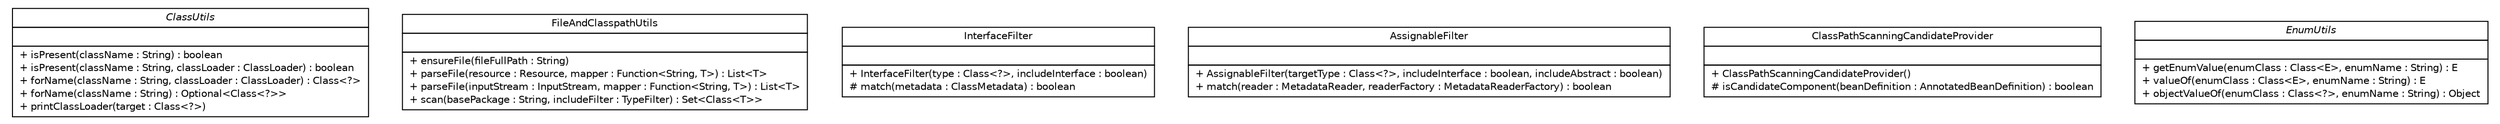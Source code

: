 #!/usr/local/bin/dot
#
# Class diagram 
# Generated by UMLGraph version R5_6-24-gf6e263 (http://www.umlgraph.org/)
#

digraph G {
	edge [fontname="Helvetica",fontsize=10,labelfontname="Helvetica",labelfontsize=10];
	node [fontname="Helvetica",fontsize=10,shape=plaintext];
	nodesep=0.25;
	ranksep=0.5;
	// top.infra.common.ClassUtils
	c0 [label=<<table title="top.infra.common.ClassUtils" border="0" cellborder="1" cellspacing="0" cellpadding="2" port="p" href="./ClassUtils.html">
		<tr><td><table border="0" cellspacing="0" cellpadding="1">
<tr><td align="center" balign="center"><font face="Helvetica-Oblique"> ClassUtils </font></td></tr>
		</table></td></tr>
		<tr><td><table border="0" cellspacing="0" cellpadding="1">
<tr><td align="left" balign="left">  </td></tr>
		</table></td></tr>
		<tr><td><table border="0" cellspacing="0" cellpadding="1">
<tr><td align="left" balign="left"> + isPresent(className : String) : boolean </td></tr>
<tr><td align="left" balign="left"> + isPresent(className : String, classLoader : ClassLoader) : boolean </td></tr>
<tr><td align="left" balign="left"> + forName(className : String, classLoader : ClassLoader) : Class&lt;?&gt; </td></tr>
<tr><td align="left" balign="left"> + forName(className : String) : Optional&lt;Class&lt;?&gt;&gt; </td></tr>
<tr><td align="left" balign="left"> + printClassLoader(target : Class&lt;?&gt;) </td></tr>
		</table></td></tr>
		</table>>, URL="./ClassUtils.html", fontname="Helvetica", fontcolor="black", fontsize=10.0];
	// top.infra.common.ClassUtils.FileAndClasspathUtils
	c1 [label=<<table title="top.infra.common.ClassUtils.FileAndClasspathUtils" border="0" cellborder="1" cellspacing="0" cellpadding="2" port="p" href="./ClassUtils.FileAndClasspathUtils.html">
		<tr><td><table border="0" cellspacing="0" cellpadding="1">
<tr><td align="center" balign="center"> FileAndClasspathUtils </td></tr>
		</table></td></tr>
		<tr><td><table border="0" cellspacing="0" cellpadding="1">
<tr><td align="left" balign="left">  </td></tr>
		</table></td></tr>
		<tr><td><table border="0" cellspacing="0" cellpadding="1">
<tr><td align="left" balign="left"> + ensureFile(fileFullPath : String) </td></tr>
<tr><td align="left" balign="left"> + parseFile(resource : Resource, mapper : Function&lt;String, T&gt;) : List&lt;T&gt; </td></tr>
<tr><td align="left" balign="left"> + parseFile(inputStream : InputStream, mapper : Function&lt;String, T&gt;) : List&lt;T&gt; </td></tr>
<tr><td align="left" balign="left"> + scan(basePackage : String, includeFilter : TypeFilter) : Set&lt;Class&lt;T&gt;&gt; </td></tr>
		</table></td></tr>
		</table>>, URL="./ClassUtils.FileAndClasspathUtils.html", fontname="Helvetica", fontcolor="black", fontsize=10.0];
	// top.infra.common.ClassUtils.FileAndClasspathUtils.InterfaceFilter
	c2 [label=<<table title="top.infra.common.ClassUtils.FileAndClasspathUtils.InterfaceFilter" border="0" cellborder="1" cellspacing="0" cellpadding="2" port="p" href="./ClassUtils.FileAndClasspathUtils.InterfaceFilter.html">
		<tr><td><table border="0" cellspacing="0" cellpadding="1">
<tr><td align="center" balign="center"> InterfaceFilter </td></tr>
		</table></td></tr>
		<tr><td><table border="0" cellspacing="0" cellpadding="1">
<tr><td align="left" balign="left">  </td></tr>
		</table></td></tr>
		<tr><td><table border="0" cellspacing="0" cellpadding="1">
<tr><td align="left" balign="left"> + InterfaceFilter(type : Class&lt;?&gt;, includeInterface : boolean) </td></tr>
<tr><td align="left" balign="left"> # match(metadata : ClassMetadata) : boolean </td></tr>
		</table></td></tr>
		</table>>, URL="./ClassUtils.FileAndClasspathUtils.InterfaceFilter.html", fontname="Helvetica", fontcolor="black", fontsize=10.0];
	// top.infra.common.ClassUtils.FileAndClasspathUtils.AssignableFilter
	c3 [label=<<table title="top.infra.common.ClassUtils.FileAndClasspathUtils.AssignableFilter" border="0" cellborder="1" cellspacing="0" cellpadding="2" port="p" href="./ClassUtils.FileAndClasspathUtils.AssignableFilter.html">
		<tr><td><table border="0" cellspacing="0" cellpadding="1">
<tr><td align="center" balign="center"> AssignableFilter </td></tr>
		</table></td></tr>
		<tr><td><table border="0" cellspacing="0" cellpadding="1">
<tr><td align="left" balign="left">  </td></tr>
		</table></td></tr>
		<tr><td><table border="0" cellspacing="0" cellpadding="1">
<tr><td align="left" balign="left"> + AssignableFilter(targetType : Class&lt;?&gt;, includeInterface : boolean, includeAbstract : boolean) </td></tr>
<tr><td align="left" balign="left"> + match(reader : MetadataReader, readerFactory : MetadataReaderFactory) : boolean </td></tr>
		</table></td></tr>
		</table>>, URL="./ClassUtils.FileAndClasspathUtils.AssignableFilter.html", fontname="Helvetica", fontcolor="black", fontsize=10.0];
	// top.infra.common.ClassUtils.FileAndClasspathUtils.ClassPathScanningCandidateProvider
	c4 [label=<<table title="top.infra.common.ClassUtils.FileAndClasspathUtils.ClassPathScanningCandidateProvider" border="0" cellborder="1" cellspacing="0" cellpadding="2" port="p" href="./ClassUtils.FileAndClasspathUtils.ClassPathScanningCandidateProvider.html">
		<tr><td><table border="0" cellspacing="0" cellpadding="1">
<tr><td align="center" balign="center"> ClassPathScanningCandidateProvider </td></tr>
		</table></td></tr>
		<tr><td><table border="0" cellspacing="0" cellpadding="1">
<tr><td align="left" balign="left">  </td></tr>
		</table></td></tr>
		<tr><td><table border="0" cellspacing="0" cellpadding="1">
<tr><td align="left" balign="left"> + ClassPathScanningCandidateProvider() </td></tr>
<tr><td align="left" balign="left"> # isCandidateComponent(beanDefinition : AnnotatedBeanDefinition) : boolean </td></tr>
		</table></td></tr>
		</table>>, URL="./ClassUtils.FileAndClasspathUtils.ClassPathScanningCandidateProvider.html", fontname="Helvetica", fontcolor="black", fontsize=10.0];
	// top.infra.common.EnumUtils
	c5 [label=<<table title="top.infra.common.EnumUtils" border="0" cellborder="1" cellspacing="0" cellpadding="2" port="p" href="./EnumUtils.html">
		<tr><td><table border="0" cellspacing="0" cellpadding="1">
<tr><td align="center" balign="center"><font face="Helvetica-Oblique"> EnumUtils </font></td></tr>
		</table></td></tr>
		<tr><td><table border="0" cellspacing="0" cellpadding="1">
<tr><td align="left" balign="left">  </td></tr>
		</table></td></tr>
		<tr><td><table border="0" cellspacing="0" cellpadding="1">
<tr><td align="left" balign="left"> + getEnumValue(enumClass : Class&lt;E&gt;, enumName : String) : E </td></tr>
<tr><td align="left" balign="left"> + valueOf(enumClass : Class&lt;E&gt;, enumName : String) : E </td></tr>
<tr><td align="left" balign="left"> + objectValueOf(enumClass : Class&lt;?&gt;, enumName : String) : Object </td></tr>
		</table></td></tr>
		</table>>, URL="./EnumUtils.html", fontname="Helvetica", fontcolor="black", fontsize=10.0];
}

